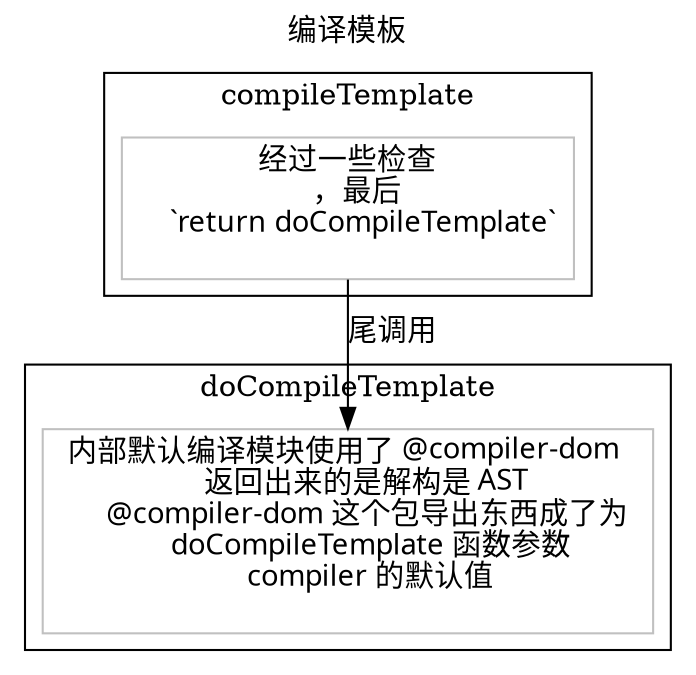 digraph compile {

  node [color=gray,shape=box,fontname="Cascadia Mono PL"]
  // graph [bgcolor=orange]
  // 顶标题
  labelloc = "t"
  label="编译模板"

  subgraph cluster_compileTemplate{
    label="compileTemplate"
    fun[
    label="经过一些检查
    ，最后 
    `return doCompileTemplate`
    "
    ]
  }
  subgraph  cluster_doCompileTemplate{
    label="doCompileTemplate"
    funs[
      label="内部默认编译模块使用了 @compiler-dom 
      返回出来的是解构是 AST
      @compiler-dom 这个包导出东西成了为 
      doCompileTemplate 函数参数
      compiler 的默认值
      "
    ]

  }

  fun->  funs[label="尾调用"]

}

digraph ref {
  label="一个 ref的创建"
  subgraph cluster_ref{
    label="首先 ref 是一个函数"
    ref[
      label="内部只有一个语句，就是调用 另一个函数 createRef
      createRef 函数参数 一个是要被 ref 的值，一个真假值
      "
    ]

  }
}